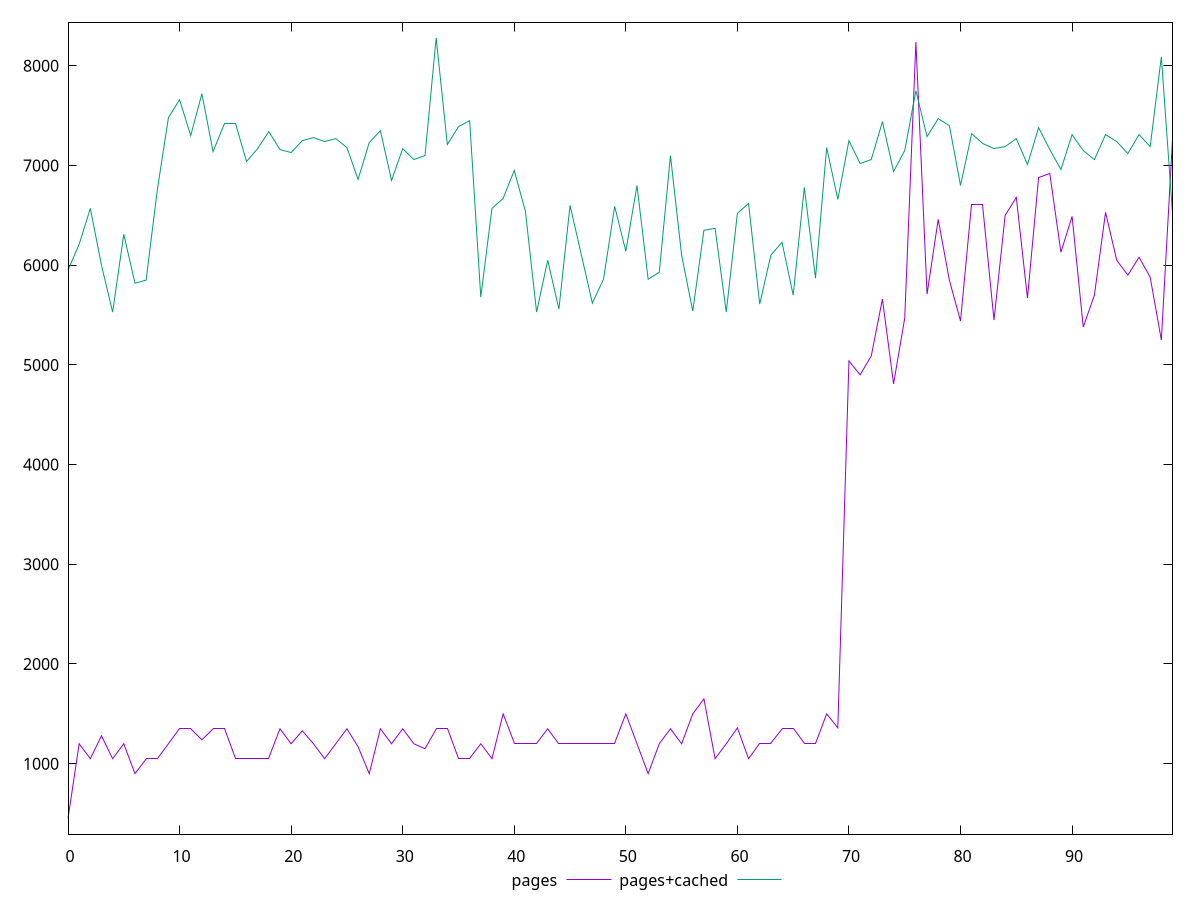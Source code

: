 reset

$pages <<EOF
0 450
1 1200
2 1050
3 1280
4 1050
5 1200
6 900
7 1050
8 1050
9 1200
10 1350
11 1350
12 1240
13 1350
14 1350
15 1050
16 1050
17 1050
18 1050
19 1350
20 1200
21 1330
22 1200
23 1050
24 1200
25 1350
26 1170
27 900
28 1350
29 1200
30 1350
31 1200
32 1150
33 1350
34 1350
35 1050
36 1050
37 1200
38 1050
39 1500
40 1200
41 1200
42 1200
43 1350
44 1200
45 1200
46 1200
47 1200
48 1200
49 1200
50 1500
51 1200
52 900
53 1200
54 1350
55 1200
56 1500
57 1650
58 1050
59 1200
60 1360
61 1050
62 1200
63 1200
64 1350
65 1350
66 1200
67 1200
68 1500
69 1360
70 5040
71 4900
72 5090
73 5660
74 4810
75 5470
76 8240
77 5710
78 6460
79 5850
80 5440
81 6610
82 6610
83 5450
84 6500
85 6680
86 5670
87 6880
88 6920
89 6130
90 6490
91 5380
92 5700
93 6530
94 6050
95 5900
96 6080
97 5880
98 5250
99 7260
EOF

$pagesCached <<EOF
0 5950
1 6210
2 6570
3 6000
4 5530
5 6310
6 5820
7 5850
8 6750
9 7480
10 7660
11 7300
12 7720
13 7140
14 7420
15 7420
16 7040
17 7170
18 7340
19 7160
20 7130
21 7250
22 7280
23 7240
24 7270
25 7180
26 6860
27 7230
28 7350
29 6850
30 7170
31 7060
32 7100
33 8280
34 7210
35 7390
36 7450
37 5680
38 6570
39 6670
40 6950
41 6540
42 5530
43 6050
44 5560
45 6600
46 6110
47 5620
48 5860
49 6590
50 6140
51 6800
52 5860
53 5930
54 7100
55 6100
56 5540
57 6350
58 6370
59 5530
60 6520
61 6620
62 5610
63 6100
64 6230
65 5700
66 6780
67 5870
68 7180
69 6660
70 7250
71 7020
72 7060
73 7440
74 6940
75 7150
76 7750
77 7290
78 7470
79 7400
80 6800
81 7320
82 7220
83 7170
84 7190
85 7270
86 7010
87 7380
88 7160
89 6960
90 7310
91 7150
92 7060
93 7310
94 7240
95 7120
96 7310
97 7190
98 8090
99 6520
EOF

set key outside below
set xrange [0:99]
set yrange [293.4:8436.6]
set trange [293.4:8436.6]
set terminal svg size 640, 520 enhanced background rgb 'white'
set output "reprap/unused-javascript/comparison/line/0_vs_1.svg"

plot $pages title "pages" with line, \
     $pagesCached title "pages+cached" with line

reset
